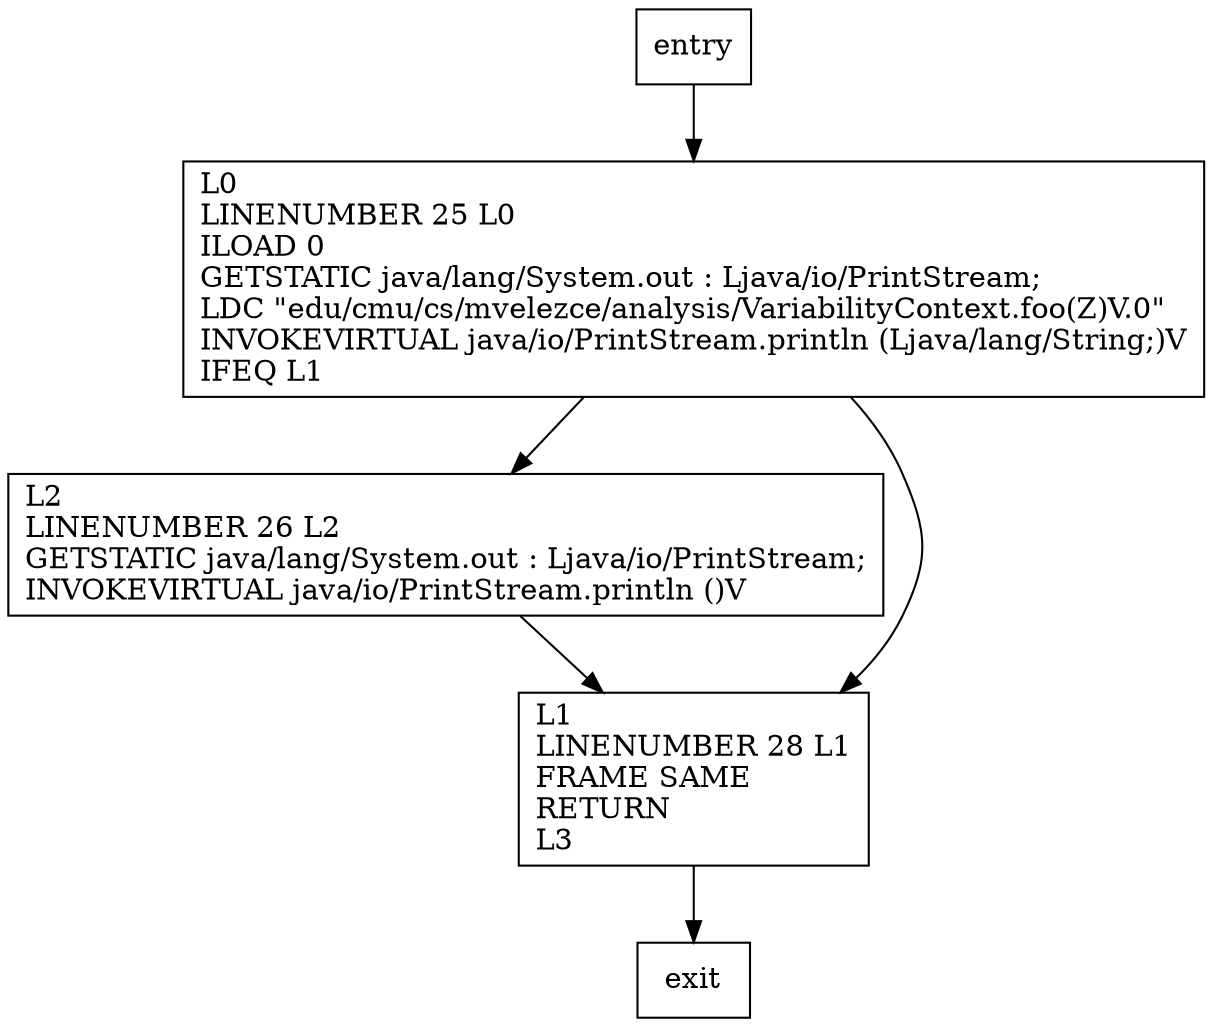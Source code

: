 digraph foo {
node [shape=record];
576020159 [label="L2\lLINENUMBER 26 L2\lGETSTATIC java/lang/System.out : Ljava/io/PrintStream;\lINVOKEVIRTUAL java/io/PrintStream.println ()V\l"];
921420643 [label="L1\lLINENUMBER 28 L1\lFRAME SAME\lRETURN\lL3\l"];
690686166 [label="L0\lLINENUMBER 25 L0\lILOAD 0\lGETSTATIC java/lang/System.out : Ljava/io/PrintStream;\lLDC \"edu/cmu/cs/mvelezce/analysis/VariabilityContext.foo(Z)V.0\"\lINVOKEVIRTUAL java/io/PrintStream.println (Ljava/lang/String;)V\lIFEQ L1\l"];
entry;
exit;
576020159 -> 921420643;
entry -> 690686166;
921420643 -> exit;
690686166 -> 576020159;
690686166 -> 921420643;
}
